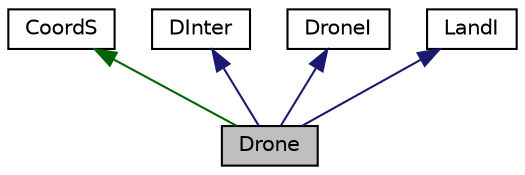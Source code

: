 digraph "Drone"
{
 // LATEX_PDF_SIZE
  edge [fontname="Helvetica",fontsize="10",labelfontname="Helvetica",labelfontsize="10"];
  node [fontname="Helvetica",fontsize="10",shape=record];
  Node1 [label="Drone",height=0.2,width=0.4,color="black", fillcolor="grey75", style="filled", fontcolor="black",tooltip="Modeluje pojęcie Drona jako złożonego obiektu Tworzy obiekt dron złożony z korpusu,..."];
  Node2 -> Node1 [dir="back",color="darkgreen",fontsize="10",style="solid",fontname="Helvetica"];
  Node2 [label="CoordS",height=0.2,width=0.4,color="black", fillcolor="white", style="filled",URL="$class_coord_s.html",tooltip="Modeluje pojęcie klasy CoordS."];
  Node3 -> Node1 [dir="back",color="midnightblue",fontsize="10",style="solid",fontname="Helvetica"];
  Node3 [label="DInter",height=0.2,width=0.4,color="black", fillcolor="white", style="filled",URL="$class_d_inter.html",tooltip="Modeluje pojęcie klasy DInter."];
  Node4 -> Node1 [dir="back",color="midnightblue",fontsize="10",style="solid",fontname="Helvetica"];
  Node4 [label="DroneI",height=0.2,width=0.4,color="black", fillcolor="white", style="filled",URL="$class_drone_i.html",tooltip="Modeluje pojęcie klasy DoneI."];
  Node5 -> Node1 [dir="back",color="midnightblue",fontsize="10",style="solid",fontname="Helvetica"];
  Node5 [label="LandI",height=0.2,width=0.4,color="black", fillcolor="white", style="filled",URL="$class_land_i.html",tooltip="Modeluje pojęcie klasy LandI."];
}
